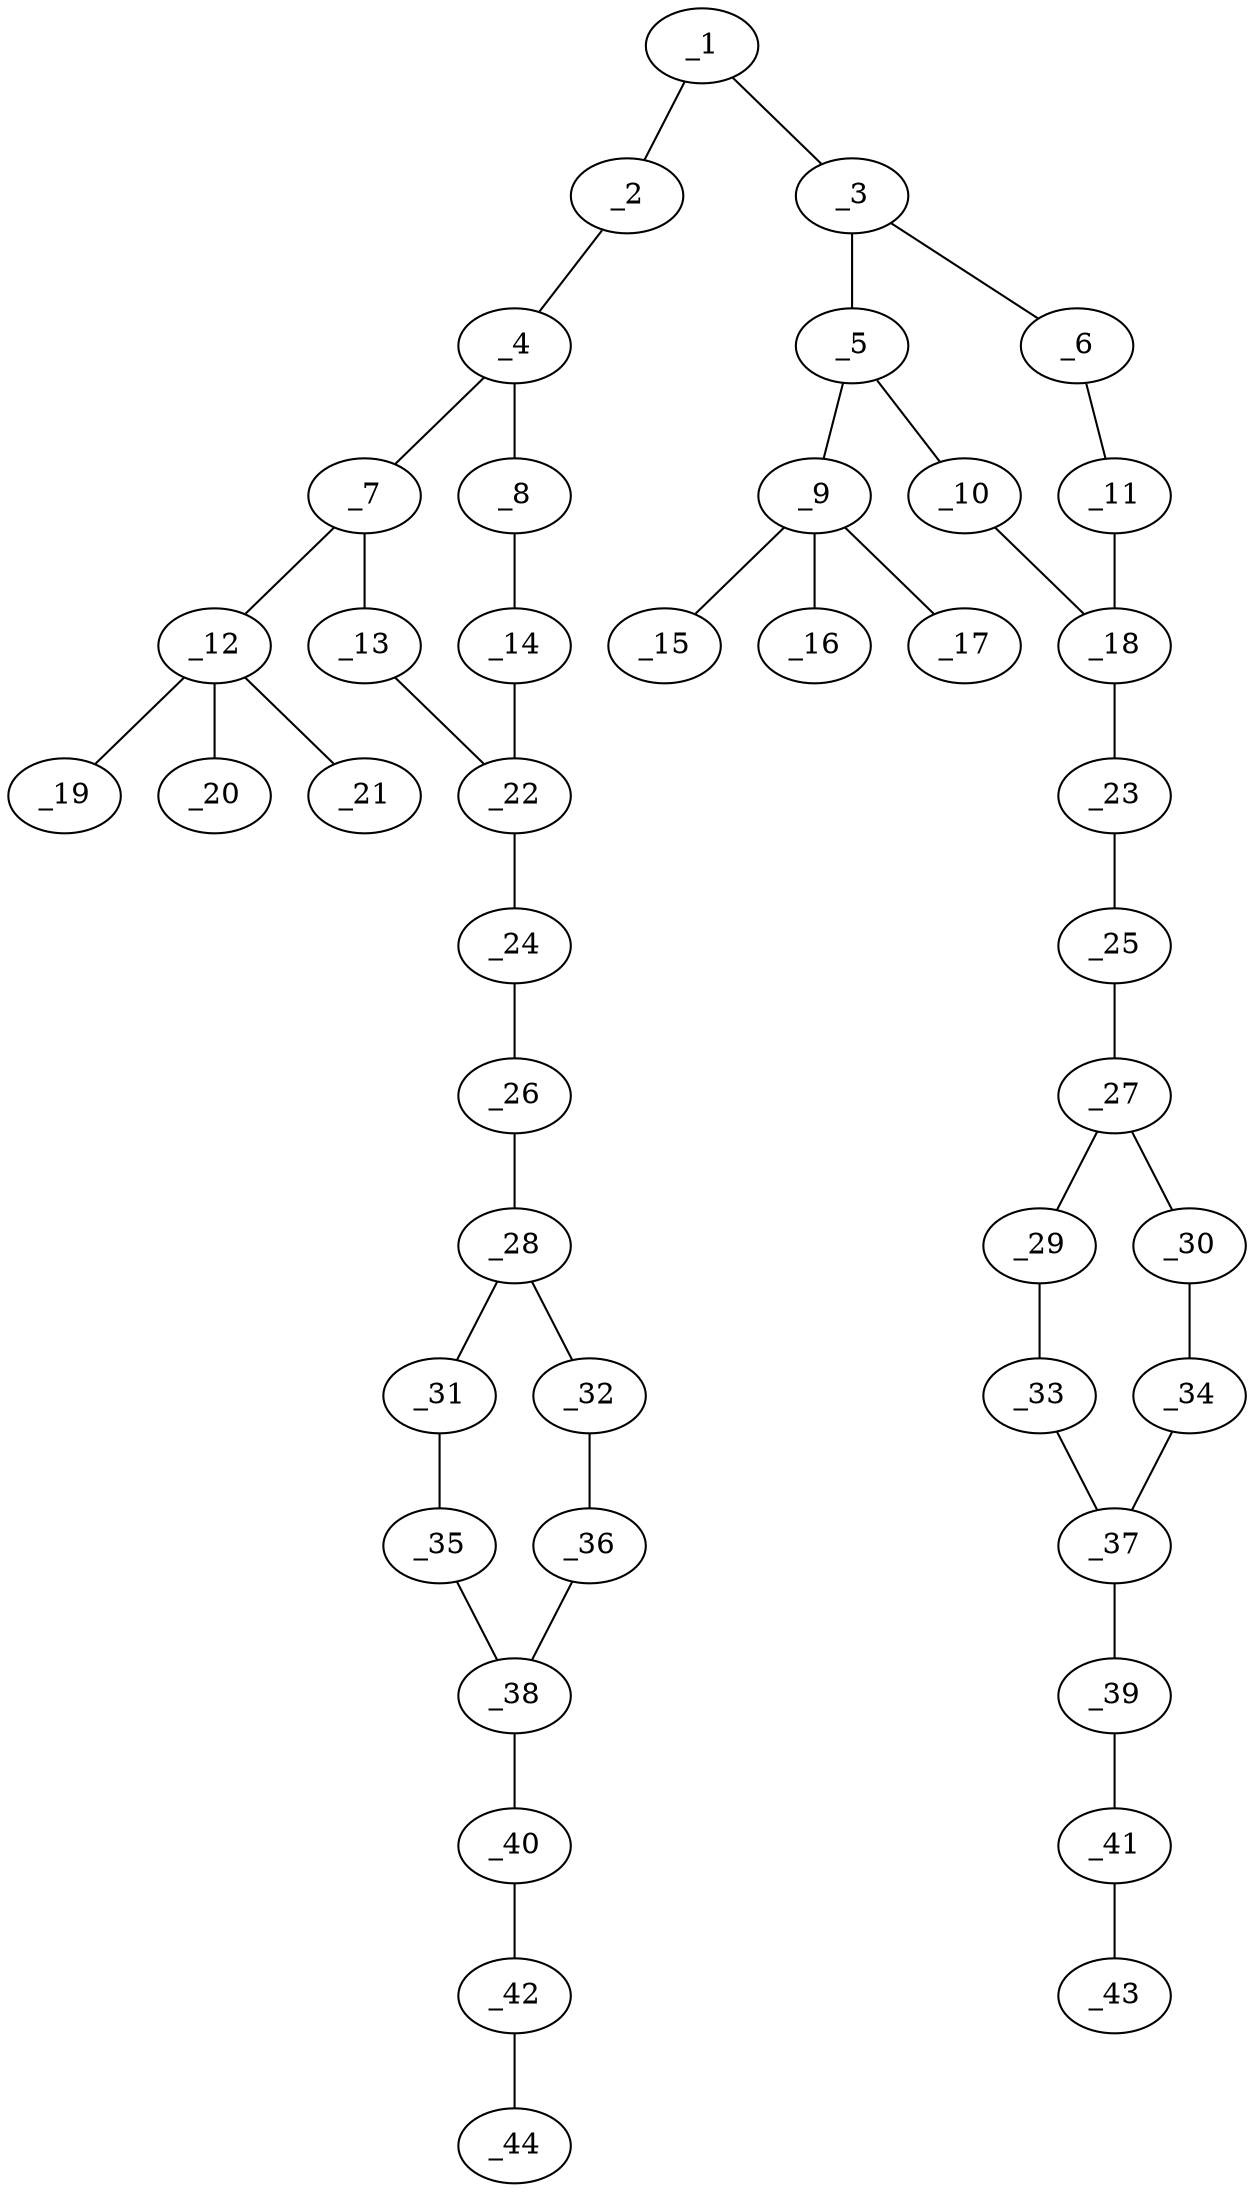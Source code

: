 graph molid47745 {
	_1	 [charge=0,
		chem=1,
		symbol="C  ",
		x="10.6602",
		y="0.25"];
	_2	 [charge=0,
		chem=1,
		symbol="C  ",
		x="9.7942",
		y="-0.25"];
	_1 -- _2	 [valence=2];
	_3	 [charge=0,
		chem=1,
		symbol="C  ",
		x="11.5263",
		y="-0.25"];
	_1 -- _3	 [valence=1];
	_4	 [charge=0,
		chem=1,
		symbol="C  ",
		x="8.9282",
		y="0.25"];
	_2 -- _4	 [valence=1];
	_5	 [charge=0,
		chem=1,
		symbol="C  ",
		x="12.3923",
		y="0.25"];
	_3 -- _5	 [valence=2];
	_6	 [charge=0,
		chem=1,
		symbol="C  ",
		x="11.5263",
		y="-1.25"];
	_3 -- _6	 [valence=1];
	_7	 [charge=0,
		chem=1,
		symbol="C  ",
		x="8.0622",
		y="-0.25"];
	_4 -- _7	 [valence=2];
	_8	 [charge=0,
		chem=1,
		symbol="C  ",
		x="8.9282",
		y="1.25"];
	_4 -- _8	 [valence=1];
	_9	 [charge=0,
		chem=5,
		symbol="S  ",
		x="12.3923",
		y="1.25"];
	_5 -- _9	 [valence=1];
	_10	 [charge=0,
		chem=1,
		symbol="C  ",
		x="13.2583",
		y="-0.25"];
	_5 -- _10	 [valence=1];
	_11	 [charge=0,
		chem=1,
		symbol="C  ",
		x="12.3923",
		y="-1.75"];
	_6 -- _11	 [valence=2];
	_12	 [charge=0,
		chem=5,
		symbol="S  ",
		x="8.0622",
		y="-1.25"];
	_7 -- _12	 [valence=1];
	_13	 [charge=0,
		chem=1,
		symbol="C  ",
		x="7.1961",
		y="0.25"];
	_7 -- _13	 [valence=1];
	_14	 [charge=0,
		chem=1,
		symbol="C  ",
		x="8.0622",
		y="1.75"];
	_8 -- _14	 [valence=2];
	_15	 [charge=0,
		chem=2,
		symbol="O  ",
		x="12.3923",
		y="2.25"];
	_9 -- _15	 [valence=2];
	_16	 [charge=0,
		chem=2,
		symbol="O  ",
		x="11.3923",
		y="1.25"];
	_9 -- _16	 [valence=2];
	_17	 [charge=0,
		chem=2,
		symbol="O  ",
		x="13.3923",
		y="1.25"];
	_9 -- _17	 [valence=1];
	_18	 [charge=0,
		chem=1,
		symbol="C  ",
		x="13.2583",
		y="-1.25"];
	_10 -- _18	 [valence=2];
	_11 -- _18	 [valence=1];
	_19	 [charge=0,
		chem=2,
		symbol="O  ",
		x="8.0621",
		y="-2.25"];
	_12 -- _19	 [valence=2];
	_20	 [charge=0,
		chem=2,
		symbol="O  ",
		x="9.0622",
		y="-1.25"];
	_12 -- _20	 [valence=2];
	_21	 [charge=0,
		chem=2,
		symbol="O  ",
		x="7.0622",
		y="-1.25"];
	_12 -- _21	 [valence=1];
	_22	 [charge=0,
		chem=1,
		symbol="C  ",
		x="7.1961",
		y="1.25"];
	_13 -- _22	 [valence=2];
	_14 -- _22	 [valence=1];
	_23	 [charge=0,
		chem=4,
		symbol="N  ",
		x="14.1243",
		y="-1.75"];
	_18 -- _23	 [valence=1];
	_24	 [charge=0,
		chem=4,
		symbol="N  ",
		x="6.3301",
		y="1.75"];
	_22 -- _24	 [valence=1];
	_25	 [charge=0,
		chem=4,
		symbol="N  ",
		x="14.1243",
		y="-2.75"];
	_23 -- _25	 [valence=2];
	_26	 [charge=0,
		chem=4,
		symbol="N  ",
		x="6.3301",
		y="2.75"];
	_24 -- _26	 [valence=2];
	_27	 [charge=0,
		chem=1,
		symbol="C  ",
		x="14.9903",
		y="-3.25"];
	_25 -- _27	 [valence=1];
	_28	 [charge=0,
		chem=1,
		symbol="C  ",
		x="5.4641",
		y="3.25"];
	_26 -- _28	 [valence=1];
	_29	 [charge=0,
		chem=1,
		symbol="C  ",
		x="14.9903",
		y="-4.25"];
	_27 -- _29	 [valence=2];
	_30	 [charge=0,
		chem=1,
		symbol="C  ",
		x="15.8564",
		y="-2.75"];
	_27 -- _30	 [valence=1];
	_31	 [charge=0,
		chem=1,
		symbol="C  ",
		x="5.4641",
		y="4.25"];
	_28 -- _31	 [valence=2];
	_32	 [charge=0,
		chem=1,
		symbol="C  ",
		x="4.5981",
		y="2.75"];
	_28 -- _32	 [valence=1];
	_33	 [charge=0,
		chem=1,
		symbol="C  ",
		x="15.8564",
		y="-4.75"];
	_29 -- _33	 [valence=1];
	_34	 [charge=0,
		chem=1,
		symbol="C  ",
		x="16.7224",
		y="-3.25"];
	_30 -- _34	 [valence=2];
	_35	 [charge=0,
		chem=1,
		symbol="C  ",
		x="4.5981",
		y="4.75"];
	_31 -- _35	 [valence=1];
	_36	 [charge=0,
		chem=1,
		symbol="C  ",
		x="3.732",
		y="3.25"];
	_32 -- _36	 [valence=2];
	_37	 [charge=0,
		chem=1,
		symbol="C  ",
		x="16.7224",
		y="-4.25"];
	_33 -- _37	 [valence=2];
	_34 -- _37	 [valence=1];
	_38	 [charge=0,
		chem=1,
		symbol="C  ",
		x="3.732",
		y="4.25"];
	_35 -- _38	 [valence=2];
	_36 -- _38	 [valence=1];
	_39	 [charge=0,
		chem=2,
		symbol="O  ",
		x="17.5884",
		y="-4.75"];
	_37 -- _39	 [valence=1];
	_40	 [charge=0,
		chem=2,
		symbol="O  ",
		x="2.866",
		y="4.75"];
	_38 -- _40	 [valence=1];
	_41	 [charge=0,
		chem=1,
		symbol="C  ",
		x="17.5884",
		y="-5.75"];
	_39 -- _41	 [valence=1];
	_42	 [charge=0,
		chem=1,
		symbol="C  ",
		x="2.866",
		y="5.75"];
	_40 -- _42	 [valence=1];
	_43	 [charge=0,
		chem=1,
		symbol="C  ",
		x="18.4544",
		y="-6.25"];
	_41 -- _43	 [valence=1];
	_44	 [charge=0,
		chem=1,
		symbol="C  ",
		x=2,
		y="6.25"];
	_42 -- _44	 [valence=1];
}
